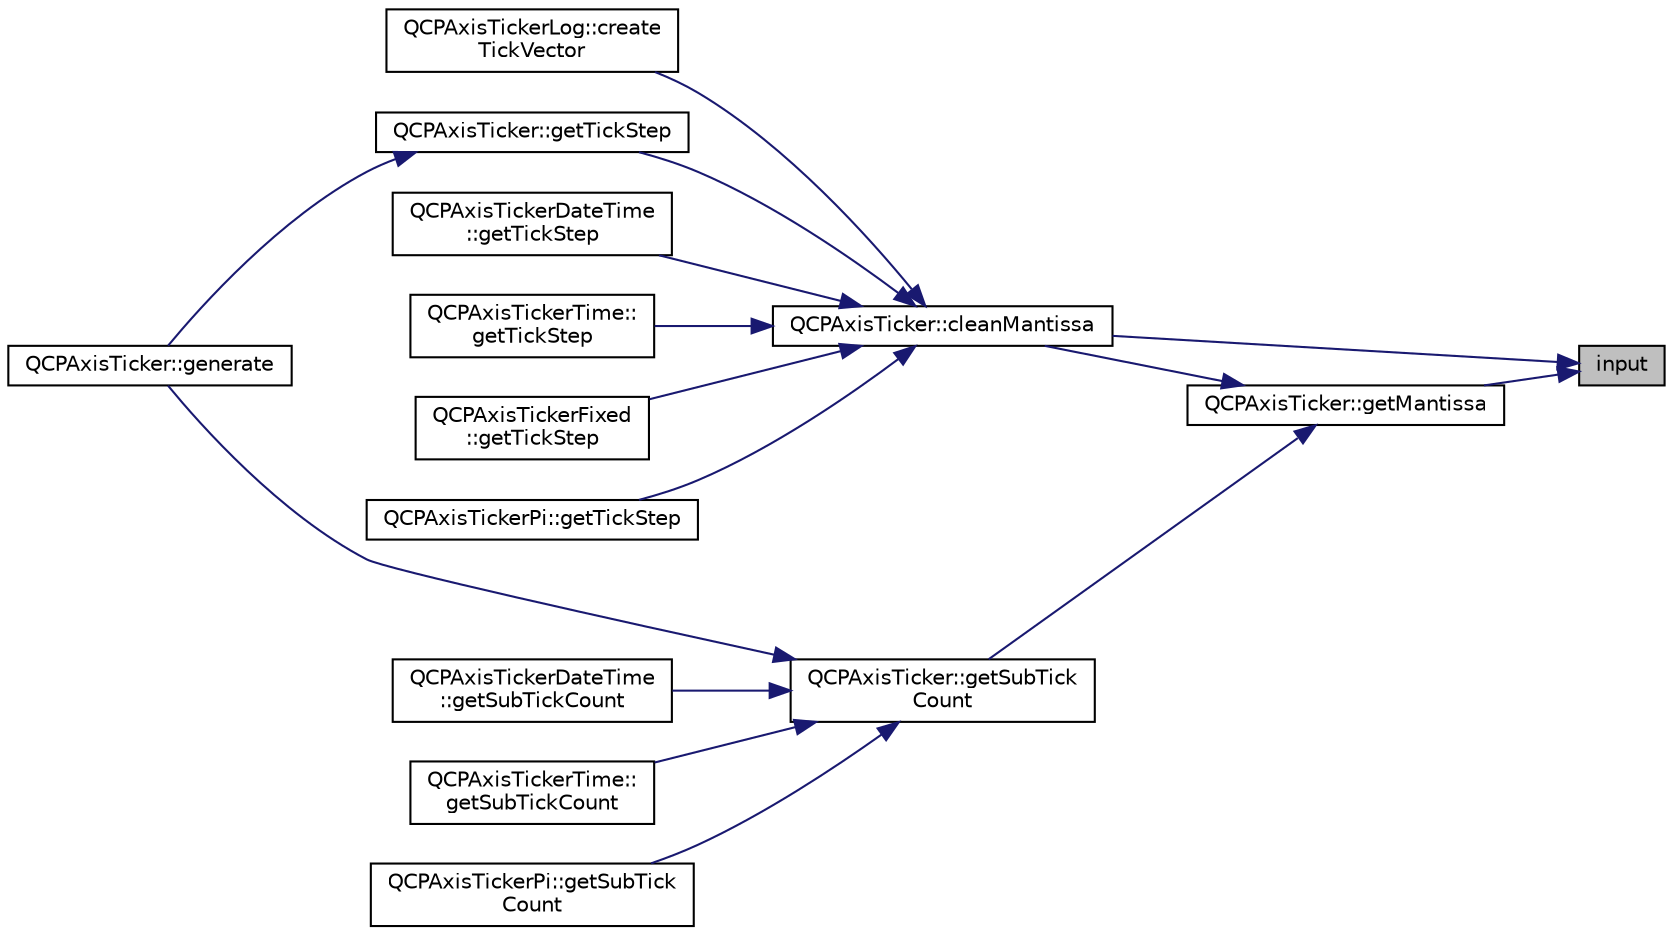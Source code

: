 digraph "input"
{
 // LATEX_PDF_SIZE
  edge [fontname="Helvetica",fontsize="10",labelfontname="Helvetica",labelfontsize="10"];
  node [fontname="Helvetica",fontsize="10",shape=record];
  rankdir="RL";
  Node1 [label="input",height=0.2,width=0.4,color="black", fillcolor="grey75", style="filled", fontcolor="black",tooltip="Make input String Spaces-free."];
  Node1 -> Node2 [dir="back",color="midnightblue",fontsize="10",style="solid",fontname="Helvetica"];
  Node2 [label="QCPAxisTicker::cleanMantissa",height=0.2,width=0.4,color="black", fillcolor="white", style="filled",URL="$classQCPAxisTicker.html#ac7df6c72876b7abd67c932663a0b0f6a",tooltip=" "];
  Node2 -> Node3 [dir="back",color="midnightblue",fontsize="10",style="solid",fontname="Helvetica"];
  Node3 [label="QCPAxisTickerLog::create\lTickVector",height=0.2,width=0.4,color="black", fillcolor="white", style="filled",URL="$classQCPAxisTickerLog.html#af8873a8d1d2b9392d8f7a73218c889ab",tooltip=" "];
  Node2 -> Node4 [dir="back",color="midnightblue",fontsize="10",style="solid",fontname="Helvetica"];
  Node4 [label="QCPAxisTicker::getTickStep",height=0.2,width=0.4,color="black", fillcolor="white", style="filled",URL="$classQCPAxisTicker.html#a910d69bcec2de37e92d8d4e1ecf201e2",tooltip=" "];
  Node4 -> Node5 [dir="back",color="midnightblue",fontsize="10",style="solid",fontname="Helvetica"];
  Node5 [label="QCPAxisTicker::generate",height=0.2,width=0.4,color="black", fillcolor="white", style="filled",URL="$classQCPAxisTicker.html#aefbd11725678ca824add8cf926cbc856",tooltip=" "];
  Node2 -> Node6 [dir="back",color="midnightblue",fontsize="10",style="solid",fontname="Helvetica"];
  Node6 [label="QCPAxisTickerDateTime\l::getTickStep",height=0.2,width=0.4,color="black", fillcolor="white", style="filled",URL="$classQCPAxisTickerDateTime.html#a0560c14a3f87bb99ab136aca8321b32a",tooltip=" "];
  Node2 -> Node7 [dir="back",color="midnightblue",fontsize="10",style="solid",fontname="Helvetica"];
  Node7 [label="QCPAxisTickerTime::\lgetTickStep",height=0.2,width=0.4,color="black", fillcolor="white", style="filled",URL="$classQCPAxisTickerTime.html#a5615064642090fe193797caea8b98cb4",tooltip=" "];
  Node2 -> Node8 [dir="back",color="midnightblue",fontsize="10",style="solid",fontname="Helvetica"];
  Node8 [label="QCPAxisTickerFixed\l::getTickStep",height=0.2,width=0.4,color="black", fillcolor="white", style="filled",URL="$classQCPAxisTickerFixed.html#a9e99da01ab92a86aed415eef32fed13a",tooltip=" "];
  Node2 -> Node9 [dir="back",color="midnightblue",fontsize="10",style="solid",fontname="Helvetica"];
  Node9 [label="QCPAxisTickerPi::getTickStep",height=0.2,width=0.4,color="black", fillcolor="white", style="filled",URL="$classQCPAxisTickerPi.html#a55301f0072983bd2d7c131a24e1779e7",tooltip=" "];
  Node1 -> Node10 [dir="back",color="midnightblue",fontsize="10",style="solid",fontname="Helvetica"];
  Node10 [label="QCPAxisTicker::getMantissa",height=0.2,width=0.4,color="black", fillcolor="white", style="filled",URL="$classQCPAxisTicker.html#abe99aaaf6c512812869b0a19937c76ff",tooltip=" "];
  Node10 -> Node2 [dir="back",color="midnightblue",fontsize="10",style="solid",fontname="Helvetica"];
  Node10 -> Node11 [dir="back",color="midnightblue",fontsize="10",style="solid",fontname="Helvetica"];
  Node11 [label="QCPAxisTicker::getSubTick\lCount",height=0.2,width=0.4,color="black", fillcolor="white", style="filled",URL="$classQCPAxisTicker.html#a4ccc403ced7a1457ce6ba293509933c8",tooltip=" "];
  Node11 -> Node5 [dir="back",color="midnightblue",fontsize="10",style="solid",fontname="Helvetica"];
  Node11 -> Node12 [dir="back",color="midnightblue",fontsize="10",style="solid",fontname="Helvetica"];
  Node12 [label="QCPAxisTickerDateTime\l::getSubTickCount",height=0.2,width=0.4,color="black", fillcolor="white", style="filled",URL="$classQCPAxisTickerDateTime.html#a78dece0d51426a3c310528d413e09193",tooltip=" "];
  Node11 -> Node13 [dir="back",color="midnightblue",fontsize="10",style="solid",fontname="Helvetica"];
  Node13 [label="QCPAxisTickerTime::\lgetSubTickCount",height=0.2,width=0.4,color="black", fillcolor="white", style="filled",URL="$classQCPAxisTickerTime.html#acace84c46598176aa53837e147595471",tooltip=" "];
  Node11 -> Node14 [dir="back",color="midnightblue",fontsize="10",style="solid",fontname="Helvetica"];
  Node14 [label="QCPAxisTickerPi::getSubTick\lCount",height=0.2,width=0.4,color="black", fillcolor="white", style="filled",URL="$classQCPAxisTickerPi.html#a56c90f870da97c8670cfae4d04ff3ac7",tooltip=" "];
}
